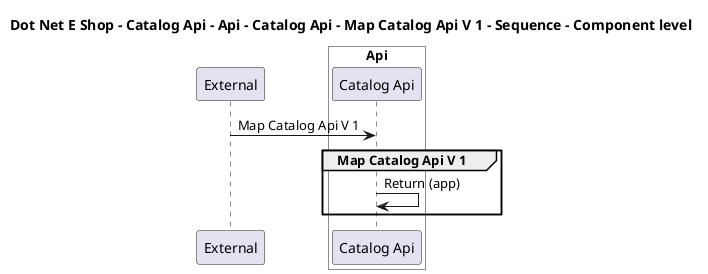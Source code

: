 @startuml

title Dot Net E Shop - Catalog Api - Api - Catalog Api - Map Catalog Api V 1 - Sequence - Component level

participant "External" as C4InterFlow.SoftwareSystems.ExternalSystem

box "Catalog Api" #White
    
box "Api" #White
    participant "Catalog Api" as DotNetEShop.SoftwareSystems.CatalogApi.Containers.Api.Components.CatalogApi
end box

end box


C4InterFlow.SoftwareSystems.ExternalSystem -> DotNetEShop.SoftwareSystems.CatalogApi.Containers.Api.Components.CatalogApi : Map Catalog Api V 1
group Map Catalog Api V 1
DotNetEShop.SoftwareSystems.CatalogApi.Containers.Api.Components.CatalogApi -> DotNetEShop.SoftwareSystems.CatalogApi.Containers.Api.Components.CatalogApi : Return (app)
end


@enduml
